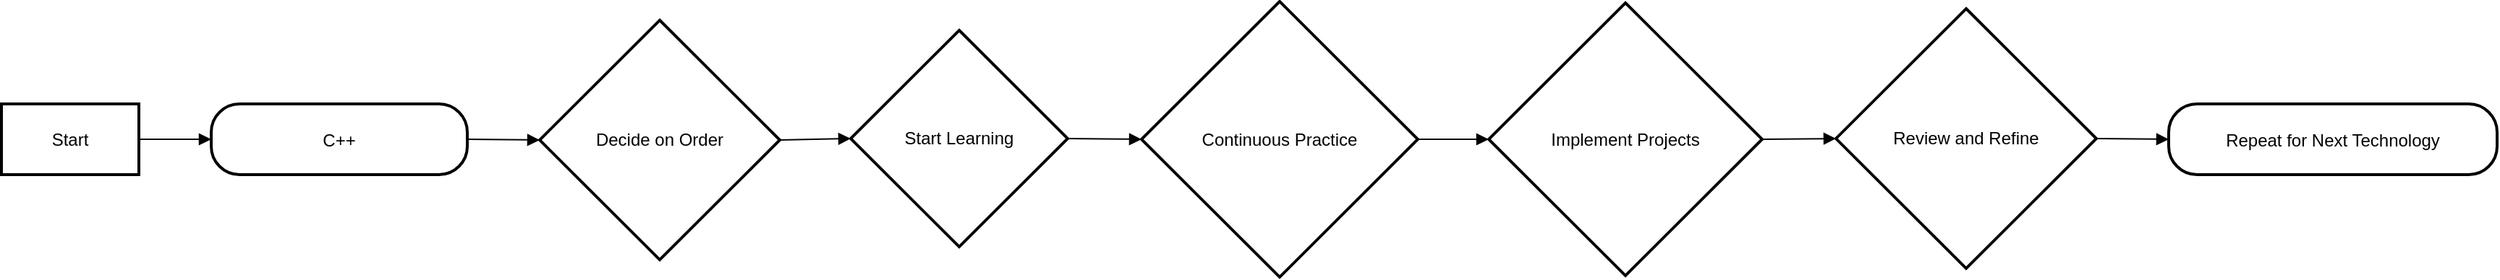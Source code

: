 <mxfile version="24.7.16">
  <diagram name="Page-1" id="TOi8Hpxf5J3QSmjs3p-s">
    <mxGraphModel dx="794" dy="412" grid="1" gridSize="10" guides="1" tooltips="1" connect="1" arrows="1" fold="1" page="1" pageScale="1" pageWidth="850" pageHeight="1100" math="0" shadow="0">
      <root>
        <mxCell id="0" />
        <mxCell id="1" parent="0" />
        <mxCell id="2" value="Start" style="whiteSpace=wrap;strokeWidth=2;" parent="1" vertex="1">
          <mxGeometry x="8" y="79" width="95" height="49" as="geometry" />
        </mxCell>
        <mxCell id="3" value="C++" style="rounded=1;arcSize=40;strokeWidth=2" parent="1" vertex="1">
          <mxGeometry x="153" y="79" width="177" height="49" as="geometry" />
        </mxCell>
        <mxCell id="4" value="Decide on Order" style="rhombus;strokeWidth=2;whiteSpace=wrap;" parent="1" vertex="1">
          <mxGeometry x="380" y="21" width="166" height="166" as="geometry" />
        </mxCell>
        <mxCell id="5" value="Start Learning" style="rhombus;strokeWidth=2;whiteSpace=wrap;" parent="1" vertex="1">
          <mxGeometry x="595" y="28" width="150" height="150" as="geometry" />
        </mxCell>
        <mxCell id="6" value="Continuous Practice" style="rhombus;strokeWidth=2;whiteSpace=wrap;" parent="1" vertex="1">
          <mxGeometry x="796" y="8" width="191" height="191" as="geometry" />
        </mxCell>
        <mxCell id="7" value="Implement Projects" style="rhombus;strokeWidth=2;whiteSpace=wrap;" parent="1" vertex="1">
          <mxGeometry x="1036" y="9" width="189" height="189" as="geometry" />
        </mxCell>
        <mxCell id="8" value="Review and Refine" style="rhombus;strokeWidth=2;whiteSpace=wrap;" parent="1" vertex="1">
          <mxGeometry x="1276" y="13" width="180" height="180" as="geometry" />
        </mxCell>
        <mxCell id="9" value="Repeat for Next Technology" style="rounded=1;arcSize=40;strokeWidth=2" parent="1" vertex="1">
          <mxGeometry x="1506" y="79" width="227" height="49" as="geometry" />
        </mxCell>
        <mxCell id="10" value="" style="curved=1;startArrow=none;endArrow=block;exitX=1;exitY=0.5;entryX=0;entryY=0.5;" parent="1" source="2" target="3" edge="1">
          <mxGeometry relative="1" as="geometry">
            <Array as="points" />
          </mxGeometry>
        </mxCell>
        <mxCell id="11" value="" style="curved=1;startArrow=none;endArrow=block;exitX=1;exitY=0.5;entryX=0;entryY=0.5;" parent="1" source="3" target="4" edge="1">
          <mxGeometry relative="1" as="geometry">
            <Array as="points" />
          </mxGeometry>
        </mxCell>
        <mxCell id="12" value="" style="curved=1;startArrow=none;endArrow=block;exitX=1;exitY=0.5;entryX=0;entryY=0.5;" parent="1" source="4" target="5" edge="1">
          <mxGeometry relative="1" as="geometry">
            <Array as="points" />
          </mxGeometry>
        </mxCell>
        <mxCell id="13" value="" style="curved=1;startArrow=none;endArrow=block;exitX=1;exitY=0.5;entryX=0;entryY=0.5;" parent="1" source="5" target="6" edge="1">
          <mxGeometry relative="1" as="geometry">
            <Array as="points" />
          </mxGeometry>
        </mxCell>
        <mxCell id="14" value="" style="curved=1;startArrow=none;endArrow=block;exitX=1;exitY=0.5;entryX=0;entryY=0.5;" parent="1" source="6" target="7" edge="1">
          <mxGeometry relative="1" as="geometry">
            <Array as="points" />
          </mxGeometry>
        </mxCell>
        <mxCell id="15" value="" style="curved=1;startArrow=none;endArrow=block;exitX=1;exitY=0.5;entryX=0;entryY=0.5;" parent="1" source="7" target="8" edge="1">
          <mxGeometry relative="1" as="geometry">
            <Array as="points" />
          </mxGeometry>
        </mxCell>
        <mxCell id="16" value="" style="curved=1;startArrow=none;endArrow=block;exitX=1;exitY=0.5;entryX=0;entryY=0.5;" parent="1" source="8" target="9" edge="1">
          <mxGeometry relative="1" as="geometry">
            <Array as="points" />
          </mxGeometry>
        </mxCell>
      </root>
    </mxGraphModel>
  </diagram>
</mxfile>
